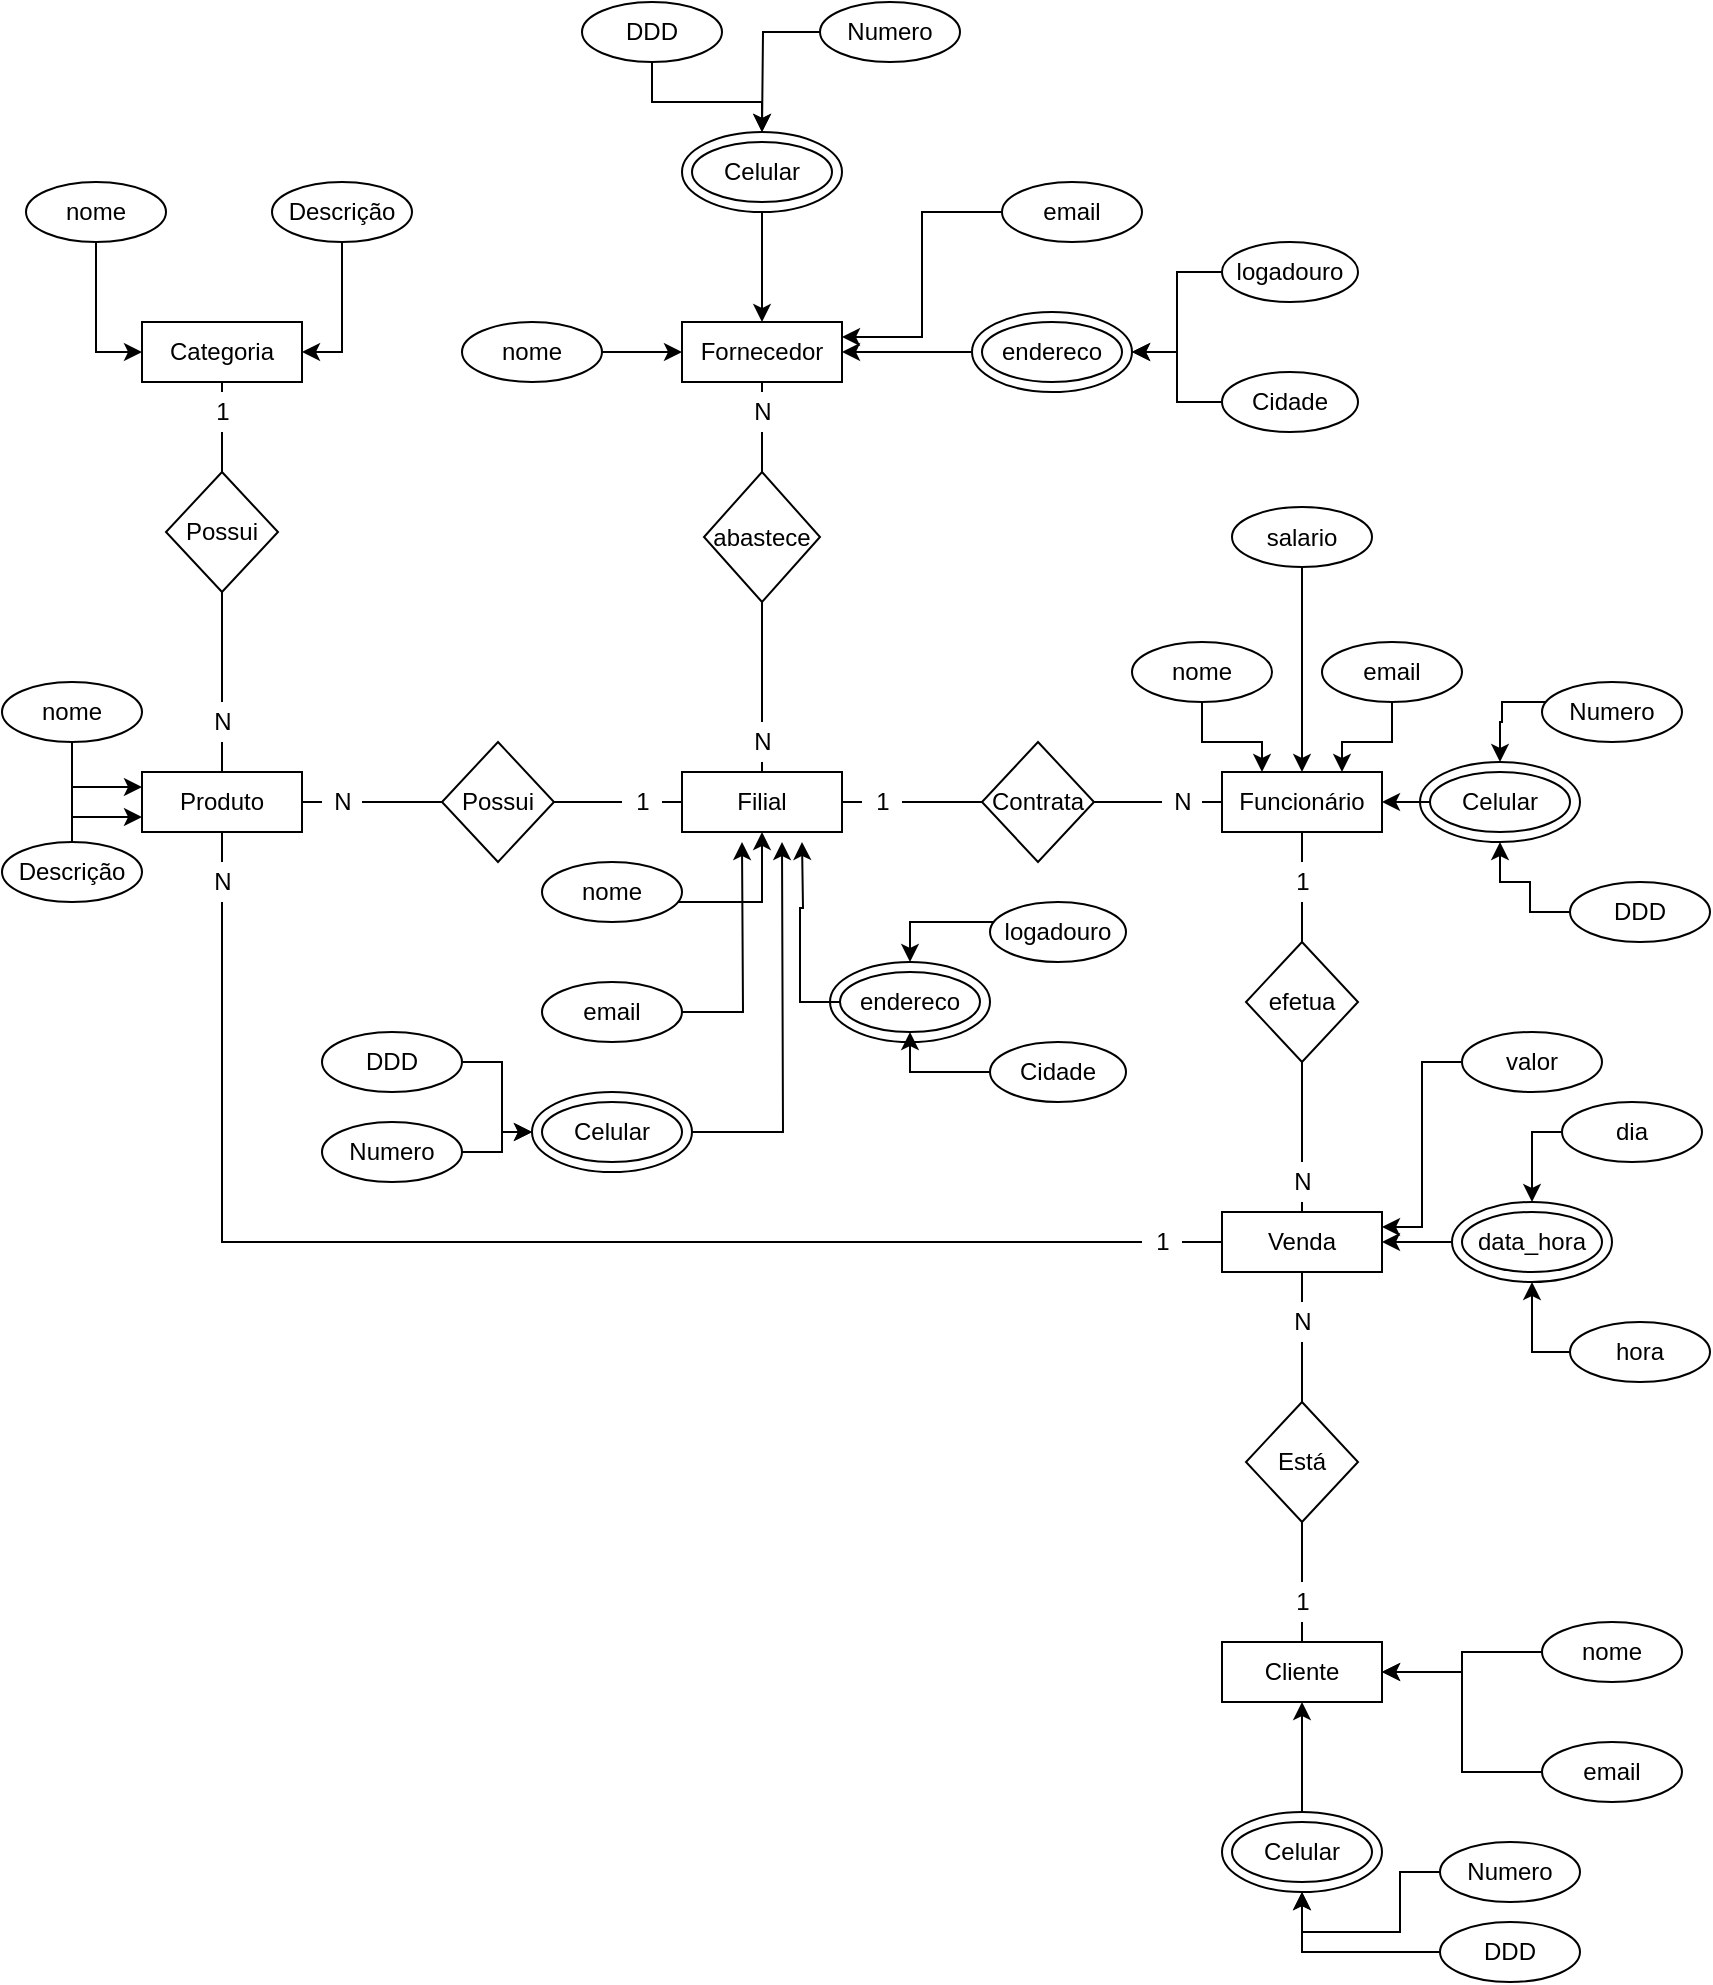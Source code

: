 <mxfile version="16.2.6" type="device"><diagram id="Ze3-j1bUW2tEs6nscTOH" name="Page-1"><mxGraphModel dx="868" dy="393" grid="1" gridSize="10" guides="1" tooltips="1" connect="1" arrows="1" fold="1" page="1" pageScale="1" pageWidth="827" pageHeight="1169" math="0" shadow="0"><root><mxCell id="0"/><mxCell id="1" parent="0"/><mxCell id="SDtGgXRWQoExVUmKY_cK-2" value="Cliente" style="rounded=0;whiteSpace=wrap;html=1;" vertex="1" parent="1"><mxGeometry x="610" y="970" width="80" height="30" as="geometry"/></mxCell><mxCell id="SDtGgXRWQoExVUmKY_cK-3" value="Funcionário" style="rounded=0;whiteSpace=wrap;html=1;" vertex="1" parent="1"><mxGeometry x="610" y="535" width="80" height="30" as="geometry"/></mxCell><mxCell id="SDtGgXRWQoExVUmKY_cK-4" value="Fornecedor" style="rounded=0;whiteSpace=wrap;html=1;" vertex="1" parent="1"><mxGeometry x="340" y="310" width="80" height="30" as="geometry"/></mxCell><mxCell id="SDtGgXRWQoExVUmKY_cK-5" value="Venda" style="rounded=0;whiteSpace=wrap;html=1;" vertex="1" parent="1"><mxGeometry x="610" y="755" width="80" height="30" as="geometry"/></mxCell><mxCell id="SDtGgXRWQoExVUmKY_cK-6" value="Produto" style="rounded=0;whiteSpace=wrap;html=1;" vertex="1" parent="1"><mxGeometry x="70" y="535" width="80" height="30" as="geometry"/></mxCell><mxCell id="SDtGgXRWQoExVUmKY_cK-7" value="Filial" style="rounded=0;whiteSpace=wrap;html=1;" vertex="1" parent="1"><mxGeometry x="340" y="535" width="80" height="30" as="geometry"/></mxCell><mxCell id="SDtGgXRWQoExVUmKY_cK-8" value="Categoria" style="rounded=0;whiteSpace=wrap;html=1;" vertex="1" parent="1"><mxGeometry x="70" y="310" width="80" height="30" as="geometry"/></mxCell><mxCell id="SDtGgXRWQoExVUmKY_cK-12" value="Contrata" style="rhombus;whiteSpace=wrap;html=1;" vertex="1" parent="1"><mxGeometry x="490" y="520" width="56" height="60" as="geometry"/></mxCell><mxCell id="SDtGgXRWQoExVUmKY_cK-18" value="" style="endArrow=none;html=1;rounded=0;entryX=0;entryY=0.5;entryDx=0;entryDy=0;exitX=1;exitY=0.5;exitDx=0;exitDy=0;startArrow=none;" edge="1" parent="1" source="SDtGgXRWQoExVUmKY_cK-38" target="SDtGgXRWQoExVUmKY_cK-12"><mxGeometry width="50" height="50" relative="1" as="geometry"><mxPoint x="420" y="555" as="sourcePoint"/><mxPoint x="470" y="505" as="targetPoint"/></mxGeometry></mxCell><mxCell id="SDtGgXRWQoExVUmKY_cK-20" value="" style="endArrow=none;html=1;rounded=0;exitX=1;exitY=0.5;exitDx=0;exitDy=0;entryX=0;entryY=0.5;entryDx=0;entryDy=0;startArrow=none;" edge="1" parent="1" source="SDtGgXRWQoExVUmKY_cK-39" target="SDtGgXRWQoExVUmKY_cK-3"><mxGeometry width="50" height="50" relative="1" as="geometry"><mxPoint x="560" y="555" as="sourcePoint"/><mxPoint x="610" y="505" as="targetPoint"/></mxGeometry></mxCell><mxCell id="SDtGgXRWQoExVUmKY_cK-21" value="" style="endArrow=none;html=1;rounded=0;entryX=0;entryY=0.5;entryDx=0;entryDy=0;exitX=1;exitY=0.5;exitDx=0;exitDy=0;startArrow=none;" edge="1" parent="1" source="SDtGgXRWQoExVUmKY_cK-56" target="SDtGgXRWQoExVUmKY_cK-7"><mxGeometry width="50" height="50" relative="1" as="geometry"><mxPoint x="270" y="585" as="sourcePoint"/><mxPoint x="320" y="535" as="targetPoint"/></mxGeometry></mxCell><mxCell id="SDtGgXRWQoExVUmKY_cK-22" value="" style="endArrow=none;html=1;rounded=0;entryX=0.5;entryY=1;entryDx=0;entryDy=0;exitX=0.5;exitY=0;exitDx=0;exitDy=0;startArrow=none;" edge="1" parent="1" source="SDtGgXRWQoExVUmKY_cK-32" target="SDtGgXRWQoExVUmKY_cK-8"><mxGeometry width="50" height="50" relative="1" as="geometry"><mxPoint x="85" y="445" as="sourcePoint"/><mxPoint x="135" y="395" as="targetPoint"/></mxGeometry></mxCell><mxCell id="SDtGgXRWQoExVUmKY_cK-23" value="" style="endArrow=none;html=1;rounded=0;entryX=0.5;entryY=1;entryDx=0;entryDy=0;startArrow=none;" edge="1" parent="1" source="SDtGgXRWQoExVUmKY_cK-34" target="SDtGgXRWQoExVUmKY_cK-4"><mxGeometry width="50" height="50" relative="1" as="geometry"><mxPoint x="310" y="445" as="sourcePoint"/><mxPoint x="360" y="395" as="targetPoint"/></mxGeometry></mxCell><mxCell id="SDtGgXRWQoExVUmKY_cK-24" value="" style="endArrow=none;html=1;rounded=0;entryX=0.5;entryY=1;entryDx=0;entryDy=0;exitX=0.5;exitY=0;exitDx=0;exitDy=0;startArrow=none;" edge="1" parent="1" source="SDtGgXRWQoExVUmKY_cK-63" target="SDtGgXRWQoExVUmKY_cK-5"><mxGeometry width="50" height="50" relative="1" as="geometry"><mxPoint x="610" y="855" as="sourcePoint"/><mxPoint x="660" y="805" as="targetPoint"/></mxGeometry></mxCell><mxCell id="SDtGgXRWQoExVUmKY_cK-25" value="" style="endArrow=none;html=1;rounded=0;entryX=0.5;entryY=1;entryDx=0;entryDy=0;startArrow=none;" edge="1" parent="1" source="SDtGgXRWQoExVUmKY_cK-60" target="SDtGgXRWQoExVUmKY_cK-3"><mxGeometry width="50" height="50" relative="1" as="geometry"><mxPoint x="620" y="625" as="sourcePoint"/><mxPoint x="670" y="575" as="targetPoint"/></mxGeometry></mxCell><mxCell id="SDtGgXRWQoExVUmKY_cK-28" value="Possui" style="rhombus;whiteSpace=wrap;html=1;" vertex="1" parent="1"><mxGeometry x="220" y="520" width="56" height="60" as="geometry"/></mxCell><mxCell id="SDtGgXRWQoExVUmKY_cK-29" value="" style="endArrow=none;html=1;rounded=0;entryX=0;entryY=0.5;entryDx=0;entryDy=0;exitX=1;exitY=0.5;exitDx=0;exitDy=0;startArrow=none;" edge="1" parent="1" source="SDtGgXRWQoExVUmKY_cK-54" target="SDtGgXRWQoExVUmKY_cK-28"><mxGeometry width="50" height="50" relative="1" as="geometry"><mxPoint x="220" y="550" as="sourcePoint"/><mxPoint x="340" y="550" as="targetPoint"/></mxGeometry></mxCell><mxCell id="SDtGgXRWQoExVUmKY_cK-30" value="Possui" style="rhombus;whiteSpace=wrap;html=1;" vertex="1" parent="1"><mxGeometry x="82" y="385" width="56" height="60" as="geometry"/></mxCell><mxCell id="SDtGgXRWQoExVUmKY_cK-31" value="" style="endArrow=none;html=1;rounded=0;entryX=0.5;entryY=1;entryDx=0;entryDy=0;exitX=0.5;exitY=0;exitDx=0;exitDy=0;startArrow=none;" edge="1" parent="1" source="SDtGgXRWQoExVUmKY_cK-33" target="SDtGgXRWQoExVUmKY_cK-30"><mxGeometry width="50" height="50" relative="1" as="geometry"><mxPoint x="110" y="505" as="sourcePoint"/><mxPoint x="110" y="490" as="targetPoint"/></mxGeometry></mxCell><mxCell id="SDtGgXRWQoExVUmKY_cK-36" value="abastece" style="rhombus;whiteSpace=wrap;html=1;" vertex="1" parent="1"><mxGeometry x="351" y="385" width="58" height="65" as="geometry"/></mxCell><mxCell id="SDtGgXRWQoExVUmKY_cK-37" value="" style="endArrow=none;html=1;rounded=0;entryX=0.5;entryY=1;entryDx=0;entryDy=0;startArrow=none;" edge="1" parent="1" source="SDtGgXRWQoExVUmKY_cK-35" target="SDtGgXRWQoExVUmKY_cK-36"><mxGeometry width="50" height="50" relative="1" as="geometry"><mxPoint x="380" y="505" as="sourcePoint"/><mxPoint x="380" y="340" as="targetPoint"/></mxGeometry></mxCell><mxCell id="SDtGgXRWQoExVUmKY_cK-33" value="N" style="text;html=1;align=center;verticalAlign=middle;resizable=0;points=[];autosize=1;strokeColor=none;fillColor=none;" vertex="1" parent="1"><mxGeometry x="100" y="500" width="20" height="20" as="geometry"/></mxCell><mxCell id="SDtGgXRWQoExVUmKY_cK-40" value="" style="endArrow=none;html=1;rounded=0;entryX=0.5;entryY=1;entryDx=0;entryDy=0;exitX=0.5;exitY=0;exitDx=0;exitDy=0;" edge="1" parent="1" source="SDtGgXRWQoExVUmKY_cK-6" target="SDtGgXRWQoExVUmKY_cK-33"><mxGeometry width="50" height="50" relative="1" as="geometry"><mxPoint x="110" y="535" as="sourcePoint"/><mxPoint x="110" y="475" as="targetPoint"/></mxGeometry></mxCell><mxCell id="SDtGgXRWQoExVUmKY_cK-32" value="1" style="text;html=1;align=center;verticalAlign=middle;resizable=0;points=[];autosize=1;strokeColor=none;fillColor=none;" vertex="1" parent="1"><mxGeometry x="100" y="345" width="20" height="20" as="geometry"/></mxCell><mxCell id="SDtGgXRWQoExVUmKY_cK-41" value="" style="endArrow=none;html=1;rounded=0;entryX=0.5;entryY=1;entryDx=0;entryDy=0;exitX=0.5;exitY=0;exitDx=0;exitDy=0;startArrow=none;" edge="1" parent="1" source="SDtGgXRWQoExVUmKY_cK-30" target="SDtGgXRWQoExVUmKY_cK-32"><mxGeometry width="50" height="50" relative="1" as="geometry"><mxPoint x="110" y="385" as="sourcePoint"/><mxPoint x="110" y="340" as="targetPoint"/></mxGeometry></mxCell><mxCell id="SDtGgXRWQoExVUmKY_cK-34" value="N" style="text;html=1;align=center;verticalAlign=middle;resizable=0;points=[];autosize=1;strokeColor=none;fillColor=none;" vertex="1" parent="1"><mxGeometry x="370" y="345" width="20" height="20" as="geometry"/></mxCell><mxCell id="SDtGgXRWQoExVUmKY_cK-42" value="" style="endArrow=none;html=1;rounded=0;entryX=0.5;entryY=1;entryDx=0;entryDy=0;startArrow=none;" edge="1" parent="1" source="SDtGgXRWQoExVUmKY_cK-36" target="SDtGgXRWQoExVUmKY_cK-34"><mxGeometry width="50" height="50" relative="1" as="geometry"><mxPoint x="380" y="385" as="sourcePoint"/><mxPoint x="380" y="340" as="targetPoint"/></mxGeometry></mxCell><mxCell id="SDtGgXRWQoExVUmKY_cK-35" value="N" style="text;html=1;align=center;verticalAlign=middle;resizable=0;points=[];autosize=1;strokeColor=none;fillColor=none;" vertex="1" parent="1"><mxGeometry x="370" y="510" width="20" height="20" as="geometry"/></mxCell><mxCell id="SDtGgXRWQoExVUmKY_cK-43" value="" style="endArrow=none;html=1;rounded=0;entryX=0.5;entryY=1;entryDx=0;entryDy=0;" edge="1" parent="1" source="SDtGgXRWQoExVUmKY_cK-7" target="SDtGgXRWQoExVUmKY_cK-35"><mxGeometry width="50" height="50" relative="1" as="geometry"><mxPoint x="380" y="535" as="sourcePoint"/><mxPoint x="380" y="480" as="targetPoint"/></mxGeometry></mxCell><mxCell id="SDtGgXRWQoExVUmKY_cK-38" value="1" style="text;html=1;align=center;verticalAlign=middle;resizable=0;points=[];autosize=1;strokeColor=none;fillColor=none;" vertex="1" parent="1"><mxGeometry x="430" y="540" width="20" height="20" as="geometry"/></mxCell><mxCell id="SDtGgXRWQoExVUmKY_cK-44" value="" style="endArrow=none;html=1;rounded=0;entryX=0;entryY=0.5;entryDx=0;entryDy=0;exitX=1;exitY=0.5;exitDx=0;exitDy=0;" edge="1" parent="1" source="SDtGgXRWQoExVUmKY_cK-7" target="SDtGgXRWQoExVUmKY_cK-38"><mxGeometry width="50" height="50" relative="1" as="geometry"><mxPoint x="420" y="550" as="sourcePoint"/><mxPoint x="490" y="550" as="targetPoint"/></mxGeometry></mxCell><mxCell id="SDtGgXRWQoExVUmKY_cK-39" value="N" style="text;html=1;align=center;verticalAlign=middle;resizable=0;points=[];autosize=1;strokeColor=none;fillColor=none;" vertex="1" parent="1"><mxGeometry x="580" y="540" width="20" height="20" as="geometry"/></mxCell><mxCell id="SDtGgXRWQoExVUmKY_cK-45" value="" style="endArrow=none;html=1;rounded=0;exitX=1;exitY=0.5;exitDx=0;exitDy=0;entryX=0;entryY=0.5;entryDx=0;entryDy=0;" edge="1" parent="1" source="SDtGgXRWQoExVUmKY_cK-12" target="SDtGgXRWQoExVUmKY_cK-39"><mxGeometry width="50" height="50" relative="1" as="geometry"><mxPoint x="546" y="550" as="sourcePoint"/><mxPoint x="610" y="550" as="targetPoint"/></mxGeometry></mxCell><mxCell id="SDtGgXRWQoExVUmKY_cK-46" value="1" style="text;html=1;align=center;verticalAlign=middle;resizable=0;points=[];autosize=1;strokeColor=none;fillColor=none;" vertex="1" parent="1"><mxGeometry x="570" y="760" width="20" height="20" as="geometry"/></mxCell><mxCell id="SDtGgXRWQoExVUmKY_cK-50" value="" style="endArrow=none;html=1;rounded=0;entryX=0;entryY=0.5;entryDx=0;entryDy=0;exitX=0.5;exitY=1;exitDx=0;exitDy=0;startArrow=none;" edge="1" parent="1" source="SDtGgXRWQoExVUmKY_cK-51" target="SDtGgXRWQoExVUmKY_cK-46"><mxGeometry width="50" height="50" relative="1" as="geometry"><mxPoint x="110" y="535" as="sourcePoint"/><mxPoint x="610" y="610" as="targetPoint"/><Array as="points"><mxPoint x="110" y="610"/><mxPoint x="110" y="770"/></Array></mxGeometry></mxCell><mxCell id="SDtGgXRWQoExVUmKY_cK-51" value="N" style="text;html=1;align=center;verticalAlign=middle;resizable=0;points=[];autosize=1;strokeColor=none;fillColor=none;" vertex="1" parent="1"><mxGeometry x="100" y="580" width="20" height="20" as="geometry"/></mxCell><mxCell id="SDtGgXRWQoExVUmKY_cK-52" value="" style="endArrow=none;html=1;rounded=0;exitX=0.5;exitY=1;exitDx=0;exitDy=0;" edge="1" parent="1" source="SDtGgXRWQoExVUmKY_cK-6" target="SDtGgXRWQoExVUmKY_cK-51"><mxGeometry width="50" height="50" relative="1" as="geometry"><mxPoint x="110" y="565" as="sourcePoint"/><mxPoint x="580" y="640" as="targetPoint"/><Array as="points"/></mxGeometry></mxCell><mxCell id="SDtGgXRWQoExVUmKY_cK-53" value="" style="endArrow=none;html=1;rounded=0;entryX=0;entryY=0.5;entryDx=0;entryDy=0;" edge="1" parent="1" source="SDtGgXRWQoExVUmKY_cK-46" target="SDtGgXRWQoExVUmKY_cK-5"><mxGeometry width="50" height="50" relative="1" as="geometry"><mxPoint x="380" y="630" as="sourcePoint"/><mxPoint x="430" y="580" as="targetPoint"/></mxGeometry></mxCell><mxCell id="SDtGgXRWQoExVUmKY_cK-54" value="N" style="text;html=1;align=center;verticalAlign=middle;resizable=0;points=[];autosize=1;strokeColor=none;fillColor=none;" vertex="1" parent="1"><mxGeometry x="160" y="540" width="20" height="20" as="geometry"/></mxCell><mxCell id="SDtGgXRWQoExVUmKY_cK-55" value="" style="endArrow=none;html=1;rounded=0;entryX=0;entryY=0.5;entryDx=0;entryDy=0;exitX=1;exitY=0.5;exitDx=0;exitDy=0;" edge="1" parent="1" source="SDtGgXRWQoExVUmKY_cK-6" target="SDtGgXRWQoExVUmKY_cK-54"><mxGeometry width="50" height="50" relative="1" as="geometry"><mxPoint x="150" y="550" as="sourcePoint"/><mxPoint x="220" y="550" as="targetPoint"/></mxGeometry></mxCell><mxCell id="SDtGgXRWQoExVUmKY_cK-56" value="1" style="text;html=1;align=center;verticalAlign=middle;resizable=0;points=[];autosize=1;strokeColor=none;fillColor=none;" vertex="1" parent="1"><mxGeometry x="310" y="540" width="20" height="20" as="geometry"/></mxCell><mxCell id="SDtGgXRWQoExVUmKY_cK-57" value="" style="endArrow=none;html=1;rounded=0;entryX=0;entryY=0.5;entryDx=0;entryDy=0;exitX=1;exitY=0.5;exitDx=0;exitDy=0;startArrow=none;" edge="1" parent="1" source="SDtGgXRWQoExVUmKY_cK-28" target="SDtGgXRWQoExVUmKY_cK-56"><mxGeometry width="50" height="50" relative="1" as="geometry"><mxPoint x="276" y="550" as="sourcePoint"/><mxPoint x="340" y="550" as="targetPoint"/></mxGeometry></mxCell><mxCell id="SDtGgXRWQoExVUmKY_cK-58" value="N" style="text;html=1;align=center;verticalAlign=middle;resizable=0;points=[];autosize=1;strokeColor=none;fillColor=none;" vertex="1" parent="1"><mxGeometry x="640" y="730" width="20" height="20" as="geometry"/></mxCell><mxCell id="SDtGgXRWQoExVUmKY_cK-59" value="" style="endArrow=none;html=1;rounded=0;entryX=0.5;entryY=1;entryDx=0;entryDy=0;" edge="1" parent="1" source="SDtGgXRWQoExVUmKY_cK-5" target="SDtGgXRWQoExVUmKY_cK-58"><mxGeometry width="50" height="50" relative="1" as="geometry"><mxPoint x="650" y="755" as="sourcePoint"/><mxPoint x="650" y="695" as="targetPoint"/></mxGeometry></mxCell><mxCell id="SDtGgXRWQoExVUmKY_cK-60" value="1" style="text;html=1;align=center;verticalAlign=middle;resizable=0;points=[];autosize=1;strokeColor=none;fillColor=none;" vertex="1" parent="1"><mxGeometry x="640" y="580" width="20" height="20" as="geometry"/></mxCell><mxCell id="SDtGgXRWQoExVUmKY_cK-61" value="" style="endArrow=none;html=1;rounded=0;entryX=0.5;entryY=1;entryDx=0;entryDy=0;startArrow=none;" edge="1" parent="1"><mxGeometry width="50" height="50" relative="1" as="geometry"><mxPoint x="650" y="650" as="sourcePoint"/><mxPoint x="650" y="600" as="targetPoint"/></mxGeometry></mxCell><mxCell id="SDtGgXRWQoExVUmKY_cK-62" value="1" style="text;html=1;align=center;verticalAlign=middle;resizable=0;points=[];autosize=1;strokeColor=none;fillColor=none;" vertex="1" parent="1"><mxGeometry x="640" y="940" width="20" height="20" as="geometry"/></mxCell><mxCell id="SDtGgXRWQoExVUmKY_cK-64" value="" style="endArrow=none;html=1;rounded=0;entryX=0.5;entryY=1;entryDx=0;entryDy=0;exitX=0.5;exitY=0;exitDx=0;exitDy=0;" edge="1" parent="1" source="SDtGgXRWQoExVUmKY_cK-2" target="SDtGgXRWQoExVUmKY_cK-62"><mxGeometry width="50" height="50" relative="1" as="geometry"><mxPoint x="650" y="800" as="sourcePoint"/><mxPoint x="650" y="720" as="targetPoint"/></mxGeometry></mxCell><mxCell id="SDtGgXRWQoExVUmKY_cK-63" value="N" style="text;html=1;align=center;verticalAlign=middle;resizable=0;points=[];autosize=1;strokeColor=none;fillColor=none;" vertex="1" parent="1"><mxGeometry x="640" y="800" width="20" height="20" as="geometry"/></mxCell><mxCell id="SDtGgXRWQoExVUmKY_cK-65" value="" style="endArrow=none;html=1;rounded=0;entryX=0.5;entryY=1;entryDx=0;entryDy=0;exitX=0.5;exitY=0;exitDx=0;exitDy=0;startArrow=none;" edge="1" parent="1" source="SDtGgXRWQoExVUmKY_cK-68" target="SDtGgXRWQoExVUmKY_cK-63"><mxGeometry width="50" height="50" relative="1" as="geometry"><mxPoint x="650" y="680" as="sourcePoint"/><mxPoint x="650" y="625" as="targetPoint"/></mxGeometry></mxCell><mxCell id="SDtGgXRWQoExVUmKY_cK-66" value="efetua" style="rhombus;whiteSpace=wrap;html=1;" vertex="1" parent="1"><mxGeometry x="622" y="620" width="56" height="60" as="geometry"/></mxCell><mxCell id="SDtGgXRWQoExVUmKY_cK-67" value="" style="endArrow=none;html=1;rounded=0;entryX=0.5;entryY=1;entryDx=0;entryDy=0;startArrow=none;" edge="1" parent="1" source="SDtGgXRWQoExVUmKY_cK-58" target="SDtGgXRWQoExVUmKY_cK-66"><mxGeometry width="50" height="50" relative="1" as="geometry"><mxPoint x="650" y="730" as="sourcePoint"/><mxPoint x="650" y="560" as="targetPoint"/></mxGeometry></mxCell><mxCell id="SDtGgXRWQoExVUmKY_cK-68" value="Está" style="rhombus;whiteSpace=wrap;html=1;" vertex="1" parent="1"><mxGeometry x="622" y="850" width="56" height="60" as="geometry"/></mxCell><mxCell id="SDtGgXRWQoExVUmKY_cK-69" value="" style="endArrow=none;html=1;rounded=0;entryX=0.5;entryY=1;entryDx=0;entryDy=0;exitX=0.5;exitY=0;exitDx=0;exitDy=0;startArrow=none;" edge="1" parent="1" source="SDtGgXRWQoExVUmKY_cK-62" target="SDtGgXRWQoExVUmKY_cK-68"><mxGeometry width="50" height="50" relative="1" as="geometry"><mxPoint x="650" y="940" as="sourcePoint"/><mxPoint x="650" y="820" as="targetPoint"/></mxGeometry></mxCell><mxCell id="SDtGgXRWQoExVUmKY_cK-73" style="edgeStyle=orthogonalEdgeStyle;rounded=0;orthogonalLoop=1;jettySize=auto;html=1;entryX=0;entryY=0.75;entryDx=0;entryDy=0;" edge="1" parent="1" source="SDtGgXRWQoExVUmKY_cK-70" target="SDtGgXRWQoExVUmKY_cK-6"><mxGeometry relative="1" as="geometry"/></mxCell><mxCell id="SDtGgXRWQoExVUmKY_cK-70" value="nome" style="ellipse;whiteSpace=wrap;html=1;" vertex="1" parent="1"><mxGeometry y="490" width="70" height="30" as="geometry"/></mxCell><mxCell id="SDtGgXRWQoExVUmKY_cK-72" style="edgeStyle=orthogonalEdgeStyle;rounded=0;orthogonalLoop=1;jettySize=auto;html=1;entryX=0;entryY=0.25;entryDx=0;entryDy=0;" edge="1" parent="1" source="SDtGgXRWQoExVUmKY_cK-71" target="SDtGgXRWQoExVUmKY_cK-6"><mxGeometry relative="1" as="geometry"><mxPoint x="60" y="550" as="targetPoint"/></mxGeometry></mxCell><mxCell id="SDtGgXRWQoExVUmKY_cK-71" value="Descrição" style="ellipse;whiteSpace=wrap;html=1;" vertex="1" parent="1"><mxGeometry y="570" width="70" height="30" as="geometry"/></mxCell><mxCell id="SDtGgXRWQoExVUmKY_cK-76" style="edgeStyle=orthogonalEdgeStyle;rounded=0;orthogonalLoop=1;jettySize=auto;html=1;entryX=0;entryY=0.5;entryDx=0;entryDy=0;" edge="1" parent="1" source="SDtGgXRWQoExVUmKY_cK-74" target="SDtGgXRWQoExVUmKY_cK-8"><mxGeometry relative="1" as="geometry"/></mxCell><mxCell id="SDtGgXRWQoExVUmKY_cK-74" value="nome" style="ellipse;whiteSpace=wrap;html=1;" vertex="1" parent="1"><mxGeometry x="12" y="240" width="70" height="30" as="geometry"/></mxCell><mxCell id="SDtGgXRWQoExVUmKY_cK-77" style="edgeStyle=orthogonalEdgeStyle;rounded=0;orthogonalLoop=1;jettySize=auto;html=1;entryX=1;entryY=0.5;entryDx=0;entryDy=0;" edge="1" parent="1" source="SDtGgXRWQoExVUmKY_cK-75" target="SDtGgXRWQoExVUmKY_cK-8"><mxGeometry relative="1" as="geometry"/></mxCell><mxCell id="SDtGgXRWQoExVUmKY_cK-75" value="Descrição" style="ellipse;whiteSpace=wrap;html=1;" vertex="1" parent="1"><mxGeometry x="135" y="240" width="70" height="30" as="geometry"/></mxCell><mxCell id="SDtGgXRWQoExVUmKY_cK-83" style="edgeStyle=orthogonalEdgeStyle;rounded=0;orthogonalLoop=1;jettySize=auto;html=1;entryX=0;entryY=0.5;entryDx=0;entryDy=0;" edge="1" parent="1" source="SDtGgXRWQoExVUmKY_cK-78" target="SDtGgXRWQoExVUmKY_cK-4"><mxGeometry relative="1" as="geometry"/></mxCell><mxCell id="SDtGgXRWQoExVUmKY_cK-78" value="nome" style="ellipse;whiteSpace=wrap;html=1;" vertex="1" parent="1"><mxGeometry x="230" y="310" width="70" height="30" as="geometry"/></mxCell><mxCell id="SDtGgXRWQoExVUmKY_cK-86" style="edgeStyle=orthogonalEdgeStyle;rounded=0;orthogonalLoop=1;jettySize=auto;html=1;entryX=0.5;entryY=0;entryDx=0;entryDy=0;exitX=0.5;exitY=1;exitDx=0;exitDy=0;" edge="1" parent="1" source="SDtGgXRWQoExVUmKY_cK-93" target="SDtGgXRWQoExVUmKY_cK-4"><mxGeometry relative="1" as="geometry"><mxPoint x="414" y="260" as="sourcePoint"/></mxGeometry></mxCell><mxCell id="SDtGgXRWQoExVUmKY_cK-80" value="Celular" style="ellipse;whiteSpace=wrap;html=1;" vertex="1" parent="1"><mxGeometry x="345" y="220" width="70" height="30" as="geometry"/></mxCell><mxCell id="SDtGgXRWQoExVUmKY_cK-87" style="edgeStyle=orthogonalEdgeStyle;rounded=0;orthogonalLoop=1;jettySize=auto;html=1;entryX=1;entryY=0.25;entryDx=0;entryDy=0;" edge="1" parent="1" source="SDtGgXRWQoExVUmKY_cK-81" target="SDtGgXRWQoExVUmKY_cK-4"><mxGeometry relative="1" as="geometry"/></mxCell><mxCell id="SDtGgXRWQoExVUmKY_cK-81" value="email" style="ellipse;whiteSpace=wrap;html=1;" vertex="1" parent="1"><mxGeometry x="500" y="240" width="70" height="30" as="geometry"/></mxCell><mxCell id="SDtGgXRWQoExVUmKY_cK-84" style="edgeStyle=orthogonalEdgeStyle;rounded=0;orthogonalLoop=1;jettySize=auto;html=1;entryX=1;entryY=0.5;entryDx=0;entryDy=0;exitX=0;exitY=0.5;exitDx=0;exitDy=0;" edge="1" parent="1" source="SDtGgXRWQoExVUmKY_cK-91" target="SDtGgXRWQoExVUmKY_cK-4"><mxGeometry relative="1" as="geometry"><mxPoint x="480" y="325" as="sourcePoint"/></mxGeometry></mxCell><mxCell id="SDtGgXRWQoExVUmKY_cK-82" value="endereco" style="ellipse;whiteSpace=wrap;html=1;" vertex="1" parent="1"><mxGeometry x="490" y="310" width="70" height="30" as="geometry"/></mxCell><mxCell id="SDtGgXRWQoExVUmKY_cK-91" value="" style="ellipse;whiteSpace=wrap;html=1;fillColor=none;" vertex="1" parent="1"><mxGeometry x="485" y="305" width="80" height="40" as="geometry"/></mxCell><mxCell id="SDtGgXRWQoExVUmKY_cK-93" value="" style="ellipse;whiteSpace=wrap;html=1;fillColor=none;" vertex="1" parent="1"><mxGeometry x="340" y="215" width="80" height="40" as="geometry"/></mxCell><mxCell id="SDtGgXRWQoExVUmKY_cK-101" style="edgeStyle=orthogonalEdgeStyle;rounded=0;orthogonalLoop=1;jettySize=auto;html=1;entryX=0.5;entryY=0;entryDx=0;entryDy=0;" edge="1" parent="1" source="SDtGgXRWQoExVUmKY_cK-97" target="SDtGgXRWQoExVUmKY_cK-93"><mxGeometry relative="1" as="geometry"/></mxCell><mxCell id="SDtGgXRWQoExVUmKY_cK-97" value="DDD" style="ellipse;whiteSpace=wrap;html=1;" vertex="1" parent="1"><mxGeometry x="290" y="150" width="70" height="30" as="geometry"/></mxCell><mxCell id="SDtGgXRWQoExVUmKY_cK-100" style="edgeStyle=orthogonalEdgeStyle;rounded=0;orthogonalLoop=1;jettySize=auto;html=1;" edge="1" parent="1" source="SDtGgXRWQoExVUmKY_cK-99"><mxGeometry relative="1" as="geometry"><mxPoint x="380" y="215" as="targetPoint"/></mxGeometry></mxCell><mxCell id="SDtGgXRWQoExVUmKY_cK-99" value="Numero" style="ellipse;whiteSpace=wrap;html=1;" vertex="1" parent="1"><mxGeometry x="409" y="150" width="70" height="30" as="geometry"/></mxCell><mxCell id="SDtGgXRWQoExVUmKY_cK-104" style="edgeStyle=orthogonalEdgeStyle;rounded=0;orthogonalLoop=1;jettySize=auto;html=1;entryX=1;entryY=0.5;entryDx=0;entryDy=0;" edge="1" parent="1" source="SDtGgXRWQoExVUmKY_cK-103" target="SDtGgXRWQoExVUmKY_cK-91"><mxGeometry relative="1" as="geometry"/></mxCell><mxCell id="SDtGgXRWQoExVUmKY_cK-103" value="logadouro" style="ellipse;whiteSpace=wrap;html=1;" vertex="1" parent="1"><mxGeometry x="610" y="270" width="68" height="30" as="geometry"/></mxCell><mxCell id="SDtGgXRWQoExVUmKY_cK-106" style="edgeStyle=orthogonalEdgeStyle;rounded=0;orthogonalLoop=1;jettySize=auto;html=1;entryX=1;entryY=0.5;entryDx=0;entryDy=0;" edge="1" parent="1" source="SDtGgXRWQoExVUmKY_cK-105" target="SDtGgXRWQoExVUmKY_cK-91"><mxGeometry relative="1" as="geometry"/></mxCell><mxCell id="SDtGgXRWQoExVUmKY_cK-105" value="Cidade" style="ellipse;whiteSpace=wrap;html=1;" vertex="1" parent="1"><mxGeometry x="610" y="335" width="68" height="30" as="geometry"/></mxCell><mxCell id="SDtGgXRWQoExVUmKY_cK-119" style="edgeStyle=orthogonalEdgeStyle;rounded=0;orthogonalLoop=1;jettySize=auto;html=1;entryX=0.25;entryY=0;entryDx=0;entryDy=0;" edge="1" parent="1" source="SDtGgXRWQoExVUmKY_cK-107" target="SDtGgXRWQoExVUmKY_cK-3"><mxGeometry relative="1" as="geometry"/></mxCell><mxCell id="SDtGgXRWQoExVUmKY_cK-107" value="nome" style="ellipse;whiteSpace=wrap;html=1;" vertex="1" parent="1"><mxGeometry x="565" y="470" width="70" height="30" as="geometry"/></mxCell><mxCell id="SDtGgXRWQoExVUmKY_cK-108" value="" style="ellipse;whiteSpace=wrap;html=1;fillColor=none;" vertex="1" parent="1"><mxGeometry x="709" y="530" width="80" height="40" as="geometry"/></mxCell><mxCell id="SDtGgXRWQoExVUmKY_cK-118" style="edgeStyle=orthogonalEdgeStyle;rounded=0;orthogonalLoop=1;jettySize=auto;html=1;entryX=0.5;entryY=1;entryDx=0;entryDy=0;" edge="1" parent="1" source="SDtGgXRWQoExVUmKY_cK-109" target="SDtGgXRWQoExVUmKY_cK-108"><mxGeometry relative="1" as="geometry"><Array as="points"><mxPoint x="764" y="605"/><mxPoint x="764" y="590"/><mxPoint x="749" y="590"/></Array></mxGeometry></mxCell><mxCell id="SDtGgXRWQoExVUmKY_cK-109" value="DDD" style="ellipse;whiteSpace=wrap;html=1;" vertex="1" parent="1"><mxGeometry x="784" y="590" width="70" height="30" as="geometry"/></mxCell><mxCell id="SDtGgXRWQoExVUmKY_cK-115" style="edgeStyle=orthogonalEdgeStyle;rounded=0;orthogonalLoop=1;jettySize=auto;html=1;entryX=0.5;entryY=0;entryDx=0;entryDy=0;" edge="1" parent="1" source="SDtGgXRWQoExVUmKY_cK-110" target="SDtGgXRWQoExVUmKY_cK-108"><mxGeometry relative="1" as="geometry"><mxPoint x="750" y="520" as="targetPoint"/><Array as="points"><mxPoint x="750" y="500"/><mxPoint x="750" y="510"/><mxPoint x="749" y="510"/></Array></mxGeometry></mxCell><mxCell id="SDtGgXRWQoExVUmKY_cK-110" value="Numero" style="ellipse;whiteSpace=wrap;html=1;" vertex="1" parent="1"><mxGeometry x="770" y="490" width="70" height="30" as="geometry"/></mxCell><mxCell id="SDtGgXRWQoExVUmKY_cK-120" style="edgeStyle=orthogonalEdgeStyle;rounded=0;orthogonalLoop=1;jettySize=auto;html=1;entryX=0.75;entryY=0;entryDx=0;entryDy=0;" edge="1" parent="1" source="SDtGgXRWQoExVUmKY_cK-111" target="SDtGgXRWQoExVUmKY_cK-3"><mxGeometry relative="1" as="geometry"/></mxCell><mxCell id="SDtGgXRWQoExVUmKY_cK-111" value="email" style="ellipse;whiteSpace=wrap;html=1;" vertex="1" parent="1"><mxGeometry x="660" y="470" width="70" height="30" as="geometry"/></mxCell><mxCell id="SDtGgXRWQoExVUmKY_cK-132" style="edgeStyle=orthogonalEdgeStyle;rounded=0;orthogonalLoop=1;jettySize=auto;html=1;" edge="1" parent="1" source="SDtGgXRWQoExVUmKY_cK-113" target="SDtGgXRWQoExVUmKY_cK-3"><mxGeometry relative="1" as="geometry"/></mxCell><mxCell id="SDtGgXRWQoExVUmKY_cK-113" value="Celular" style="ellipse;whiteSpace=wrap;html=1;" vertex="1" parent="1"><mxGeometry x="714" y="535" width="70" height="30" as="geometry"/></mxCell><mxCell id="SDtGgXRWQoExVUmKY_cK-122" style="edgeStyle=orthogonalEdgeStyle;rounded=0;orthogonalLoop=1;jettySize=auto;html=1;entryX=0.5;entryY=0;entryDx=0;entryDy=0;" edge="1" parent="1" source="SDtGgXRWQoExVUmKY_cK-121" target="SDtGgXRWQoExVUmKY_cK-3"><mxGeometry relative="1" as="geometry"/></mxCell><mxCell id="SDtGgXRWQoExVUmKY_cK-121" value="salario" style="ellipse;whiteSpace=wrap;html=1;" vertex="1" parent="1"><mxGeometry x="615" y="402.5" width="70" height="30" as="geometry"/></mxCell><mxCell id="SDtGgXRWQoExVUmKY_cK-123" value="data_hora" style="ellipse;whiteSpace=wrap;html=1;" vertex="1" parent="1"><mxGeometry x="730" y="755" width="70" height="30" as="geometry"/></mxCell><mxCell id="SDtGgXRWQoExVUmKY_cK-131" style="edgeStyle=orthogonalEdgeStyle;rounded=0;orthogonalLoop=1;jettySize=auto;html=1;entryX=1;entryY=0.5;entryDx=0;entryDy=0;" edge="1" parent="1" source="SDtGgXRWQoExVUmKY_cK-124" target="SDtGgXRWQoExVUmKY_cK-5"><mxGeometry relative="1" as="geometry"/></mxCell><mxCell id="SDtGgXRWQoExVUmKY_cK-124" value="" style="ellipse;whiteSpace=wrap;html=1;fillColor=none;" vertex="1" parent="1"><mxGeometry x="725" y="750" width="80" height="40" as="geometry"/></mxCell><mxCell id="SDtGgXRWQoExVUmKY_cK-129" style="edgeStyle=orthogonalEdgeStyle;rounded=0;orthogonalLoop=1;jettySize=auto;html=1;entryX=0.5;entryY=0;entryDx=0;entryDy=0;" edge="1" parent="1" source="SDtGgXRWQoExVUmKY_cK-126" target="SDtGgXRWQoExVUmKY_cK-124"><mxGeometry relative="1" as="geometry"><Array as="points"><mxPoint x="765" y="715"/></Array></mxGeometry></mxCell><mxCell id="SDtGgXRWQoExVUmKY_cK-126" value="dia" style="ellipse;whiteSpace=wrap;html=1;" vertex="1" parent="1"><mxGeometry x="780" y="700" width="70" height="30" as="geometry"/></mxCell><mxCell id="SDtGgXRWQoExVUmKY_cK-130" style="edgeStyle=orthogonalEdgeStyle;rounded=0;orthogonalLoop=1;jettySize=auto;html=1;entryX=0.5;entryY=1;entryDx=0;entryDy=0;" edge="1" parent="1" source="SDtGgXRWQoExVUmKY_cK-127" target="SDtGgXRWQoExVUmKY_cK-124"><mxGeometry relative="1" as="geometry"><Array as="points"><mxPoint x="765" y="825"/></Array></mxGeometry></mxCell><mxCell id="SDtGgXRWQoExVUmKY_cK-127" value="hora" style="ellipse;whiteSpace=wrap;html=1;" vertex="1" parent="1"><mxGeometry x="784" y="810" width="70" height="30" as="geometry"/></mxCell><mxCell id="SDtGgXRWQoExVUmKY_cK-138" style="edgeStyle=orthogonalEdgeStyle;rounded=0;orthogonalLoop=1;jettySize=auto;html=1;exitX=0;exitY=0.5;exitDx=0;exitDy=0;entryX=1;entryY=0.5;entryDx=0;entryDy=0;" edge="1" parent="1" source="SDtGgXRWQoExVUmKY_cK-133" target="SDtGgXRWQoExVUmKY_cK-2"><mxGeometry relative="1" as="geometry"/></mxCell><mxCell id="SDtGgXRWQoExVUmKY_cK-133" value="nome" style="ellipse;whiteSpace=wrap;html=1;" vertex="1" parent="1"><mxGeometry x="770" y="960" width="70" height="30" as="geometry"/></mxCell><mxCell id="SDtGgXRWQoExVUmKY_cK-139" style="edgeStyle=orthogonalEdgeStyle;rounded=0;orthogonalLoop=1;jettySize=auto;html=1;entryX=1;entryY=0.5;entryDx=0;entryDy=0;" edge="1" parent="1" source="SDtGgXRWQoExVUmKY_cK-134" target="SDtGgXRWQoExVUmKY_cK-2"><mxGeometry relative="1" as="geometry"/></mxCell><mxCell id="SDtGgXRWQoExVUmKY_cK-134" value="email" style="ellipse;whiteSpace=wrap;html=1;" vertex="1" parent="1"><mxGeometry x="770" y="1020" width="70" height="30" as="geometry"/></mxCell><mxCell id="SDtGgXRWQoExVUmKY_cK-135" value="Celular" style="ellipse;whiteSpace=wrap;html=1;" vertex="1" parent="1"><mxGeometry x="615" y="1060" width="70" height="30" as="geometry"/></mxCell><mxCell id="SDtGgXRWQoExVUmKY_cK-144" style="edgeStyle=orthogonalEdgeStyle;rounded=0;orthogonalLoop=1;jettySize=auto;html=1;entryX=0.5;entryY=1;entryDx=0;entryDy=0;" edge="1" parent="1" source="SDtGgXRWQoExVUmKY_cK-136" target="SDtGgXRWQoExVUmKY_cK-140"><mxGeometry relative="1" as="geometry"/></mxCell><mxCell id="SDtGgXRWQoExVUmKY_cK-136" value="DDD" style="ellipse;whiteSpace=wrap;html=1;" vertex="1" parent="1"><mxGeometry x="719" y="1110" width="70" height="30" as="geometry"/></mxCell><mxCell id="SDtGgXRWQoExVUmKY_cK-143" style="edgeStyle=orthogonalEdgeStyle;rounded=0;orthogonalLoop=1;jettySize=auto;html=1;entryX=0.5;entryY=1;entryDx=0;entryDy=0;" edge="1" parent="1" source="SDtGgXRWQoExVUmKY_cK-137" target="SDtGgXRWQoExVUmKY_cK-140"><mxGeometry relative="1" as="geometry"><mxPoint x="699" y="1085" as="targetPoint"/></mxGeometry></mxCell><mxCell id="SDtGgXRWQoExVUmKY_cK-137" value="Numero" style="ellipse;whiteSpace=wrap;html=1;" vertex="1" parent="1"><mxGeometry x="719" y="1070" width="70" height="30" as="geometry"/></mxCell><mxCell id="SDtGgXRWQoExVUmKY_cK-141" style="edgeStyle=orthogonalEdgeStyle;rounded=0;orthogonalLoop=1;jettySize=auto;html=1;entryX=0.5;entryY=1;entryDx=0;entryDy=0;" edge="1" parent="1" source="SDtGgXRWQoExVUmKY_cK-140" target="SDtGgXRWQoExVUmKY_cK-2"><mxGeometry relative="1" as="geometry"/></mxCell><mxCell id="SDtGgXRWQoExVUmKY_cK-140" value="" style="ellipse;whiteSpace=wrap;html=1;fillColor=none;" vertex="1" parent="1"><mxGeometry x="610" y="1055" width="80" height="40" as="geometry"/></mxCell><mxCell id="SDtGgXRWQoExVUmKY_cK-157" style="edgeStyle=orthogonalEdgeStyle;rounded=0;orthogonalLoop=1;jettySize=auto;html=1;entryX=0.5;entryY=1;entryDx=0;entryDy=0;" edge="1" parent="1" source="SDtGgXRWQoExVUmKY_cK-147" target="SDtGgXRWQoExVUmKY_cK-7"><mxGeometry relative="1" as="geometry"><Array as="points"><mxPoint x="380" y="600"/></Array></mxGeometry></mxCell><mxCell id="SDtGgXRWQoExVUmKY_cK-147" value="nome" style="ellipse;whiteSpace=wrap;html=1;" vertex="1" parent="1"><mxGeometry x="270" y="580" width="70" height="30" as="geometry"/></mxCell><mxCell id="SDtGgXRWQoExVUmKY_cK-148" value="Celular" style="ellipse;whiteSpace=wrap;html=1;" vertex="1" parent="1"><mxGeometry x="270" y="700" width="70" height="30" as="geometry"/></mxCell><mxCell id="SDtGgXRWQoExVUmKY_cK-155" style="edgeStyle=orthogonalEdgeStyle;rounded=0;orthogonalLoop=1;jettySize=auto;html=1;entryX=0;entryY=0.5;entryDx=0;entryDy=0;" edge="1" parent="1" source="SDtGgXRWQoExVUmKY_cK-150" target="SDtGgXRWQoExVUmKY_cK-154"><mxGeometry relative="1" as="geometry"/></mxCell><mxCell id="SDtGgXRWQoExVUmKY_cK-150" value="DDD" style="ellipse;whiteSpace=wrap;html=1;" vertex="1" parent="1"><mxGeometry x="160" y="665" width="70" height="30" as="geometry"/></mxCell><mxCell id="SDtGgXRWQoExVUmKY_cK-156" style="edgeStyle=orthogonalEdgeStyle;rounded=0;orthogonalLoop=1;jettySize=auto;html=1;entryX=0;entryY=0.5;entryDx=0;entryDy=0;" edge="1" parent="1" source="SDtGgXRWQoExVUmKY_cK-152" target="SDtGgXRWQoExVUmKY_cK-154"><mxGeometry relative="1" as="geometry"/></mxCell><mxCell id="SDtGgXRWQoExVUmKY_cK-152" value="Numero" style="ellipse;whiteSpace=wrap;html=1;" vertex="1" parent="1"><mxGeometry x="160" y="710" width="70" height="30" as="geometry"/></mxCell><mxCell id="SDtGgXRWQoExVUmKY_cK-158" style="edgeStyle=orthogonalEdgeStyle;rounded=0;orthogonalLoop=1;jettySize=auto;html=1;" edge="1" parent="1" source="SDtGgXRWQoExVUmKY_cK-154"><mxGeometry relative="1" as="geometry"><mxPoint x="390" y="570" as="targetPoint"/></mxGeometry></mxCell><mxCell id="SDtGgXRWQoExVUmKY_cK-154" value="" style="ellipse;whiteSpace=wrap;html=1;fillColor=none;" vertex="1" parent="1"><mxGeometry x="265" y="695" width="80" height="40" as="geometry"/></mxCell><mxCell id="SDtGgXRWQoExVUmKY_cK-160" style="edgeStyle=orthogonalEdgeStyle;rounded=0;orthogonalLoop=1;jettySize=auto;html=1;" edge="1" parent="1" source="SDtGgXRWQoExVUmKY_cK-159"><mxGeometry relative="1" as="geometry"><mxPoint x="370" y="570" as="targetPoint"/></mxGeometry></mxCell><mxCell id="SDtGgXRWQoExVUmKY_cK-159" value="email" style="ellipse;whiteSpace=wrap;html=1;" vertex="1" parent="1"><mxGeometry x="270" y="640" width="70" height="30" as="geometry"/></mxCell><mxCell id="SDtGgXRWQoExVUmKY_cK-161" value="" style="ellipse;whiteSpace=wrap;html=1;fillColor=none;" vertex="1" parent="1"><mxGeometry x="414" y="630" width="80" height="40" as="geometry"/></mxCell><mxCell id="SDtGgXRWQoExVUmKY_cK-168" style="edgeStyle=orthogonalEdgeStyle;rounded=0;orthogonalLoop=1;jettySize=auto;html=1;" edge="1" parent="1" source="SDtGgXRWQoExVUmKY_cK-162"><mxGeometry relative="1" as="geometry"><mxPoint x="400" y="570" as="targetPoint"/></mxGeometry></mxCell><mxCell id="SDtGgXRWQoExVUmKY_cK-162" value="endereco" style="ellipse;whiteSpace=wrap;html=1;" vertex="1" parent="1"><mxGeometry x="419" y="635" width="70" height="30" as="geometry"/></mxCell><mxCell id="SDtGgXRWQoExVUmKY_cK-165" style="edgeStyle=orthogonalEdgeStyle;rounded=0;orthogonalLoop=1;jettySize=auto;html=1;entryX=0.5;entryY=1;entryDx=0;entryDy=0;" edge="1" parent="1" source="SDtGgXRWQoExVUmKY_cK-163" target="SDtGgXRWQoExVUmKY_cK-162"><mxGeometry relative="1" as="geometry"/></mxCell><mxCell id="SDtGgXRWQoExVUmKY_cK-163" value="Cidade" style="ellipse;whiteSpace=wrap;html=1;" vertex="1" parent="1"><mxGeometry x="494" y="670" width="68" height="30" as="geometry"/></mxCell><mxCell id="SDtGgXRWQoExVUmKY_cK-167" style="edgeStyle=orthogonalEdgeStyle;rounded=0;orthogonalLoop=1;jettySize=auto;html=1;entryX=0.5;entryY=0;entryDx=0;entryDy=0;" edge="1" parent="1" source="SDtGgXRWQoExVUmKY_cK-164" target="SDtGgXRWQoExVUmKY_cK-161"><mxGeometry relative="1" as="geometry"><Array as="points"><mxPoint x="454" y="610"/></Array></mxGeometry></mxCell><mxCell id="SDtGgXRWQoExVUmKY_cK-164" value="logadouro" style="ellipse;whiteSpace=wrap;html=1;" vertex="1" parent="1"><mxGeometry x="494" y="600" width="68" height="30" as="geometry"/></mxCell><mxCell id="SDtGgXRWQoExVUmKY_cK-170" style="edgeStyle=orthogonalEdgeStyle;rounded=0;orthogonalLoop=1;jettySize=auto;html=1;entryX=1;entryY=0.25;entryDx=0;entryDy=0;" edge="1" parent="1" source="SDtGgXRWQoExVUmKY_cK-169" target="SDtGgXRWQoExVUmKY_cK-5"><mxGeometry relative="1" as="geometry"/></mxCell><mxCell id="SDtGgXRWQoExVUmKY_cK-169" value="valor" style="ellipse;whiteSpace=wrap;html=1;" vertex="1" parent="1"><mxGeometry x="730" y="665" width="70" height="30" as="geometry"/></mxCell></root></mxGraphModel></diagram></mxfile>